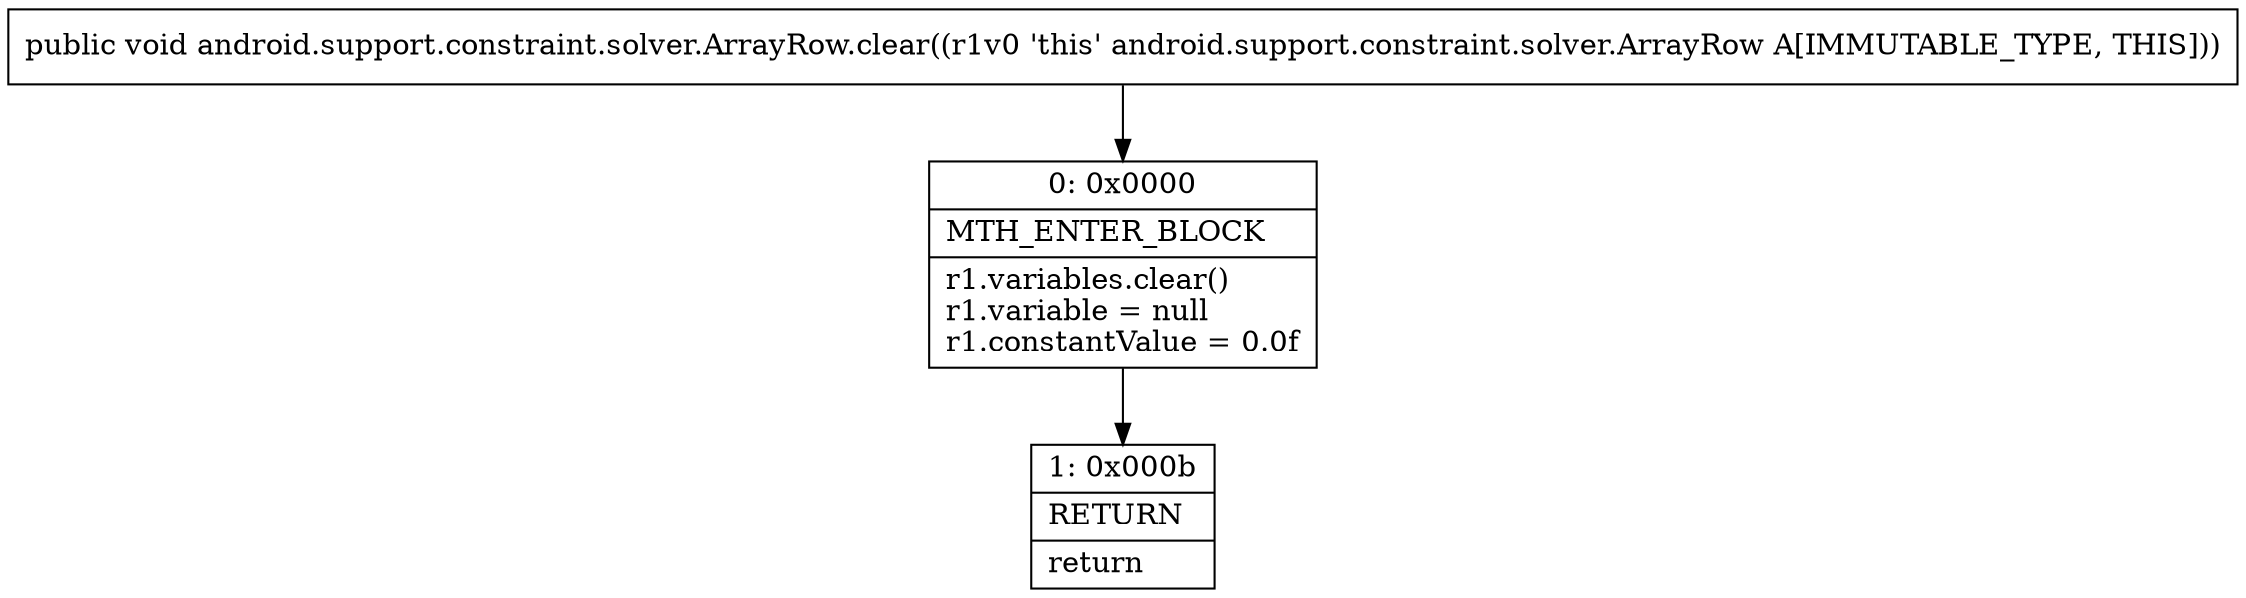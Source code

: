 digraph "CFG forandroid.support.constraint.solver.ArrayRow.clear()V" {
Node_0 [shape=record,label="{0\:\ 0x0000|MTH_ENTER_BLOCK\l|r1.variables.clear()\lr1.variable = null\lr1.constantValue = 0.0f\l}"];
Node_1 [shape=record,label="{1\:\ 0x000b|RETURN\l|return\l}"];
MethodNode[shape=record,label="{public void android.support.constraint.solver.ArrayRow.clear((r1v0 'this' android.support.constraint.solver.ArrayRow A[IMMUTABLE_TYPE, THIS])) }"];
MethodNode -> Node_0;
Node_0 -> Node_1;
}

